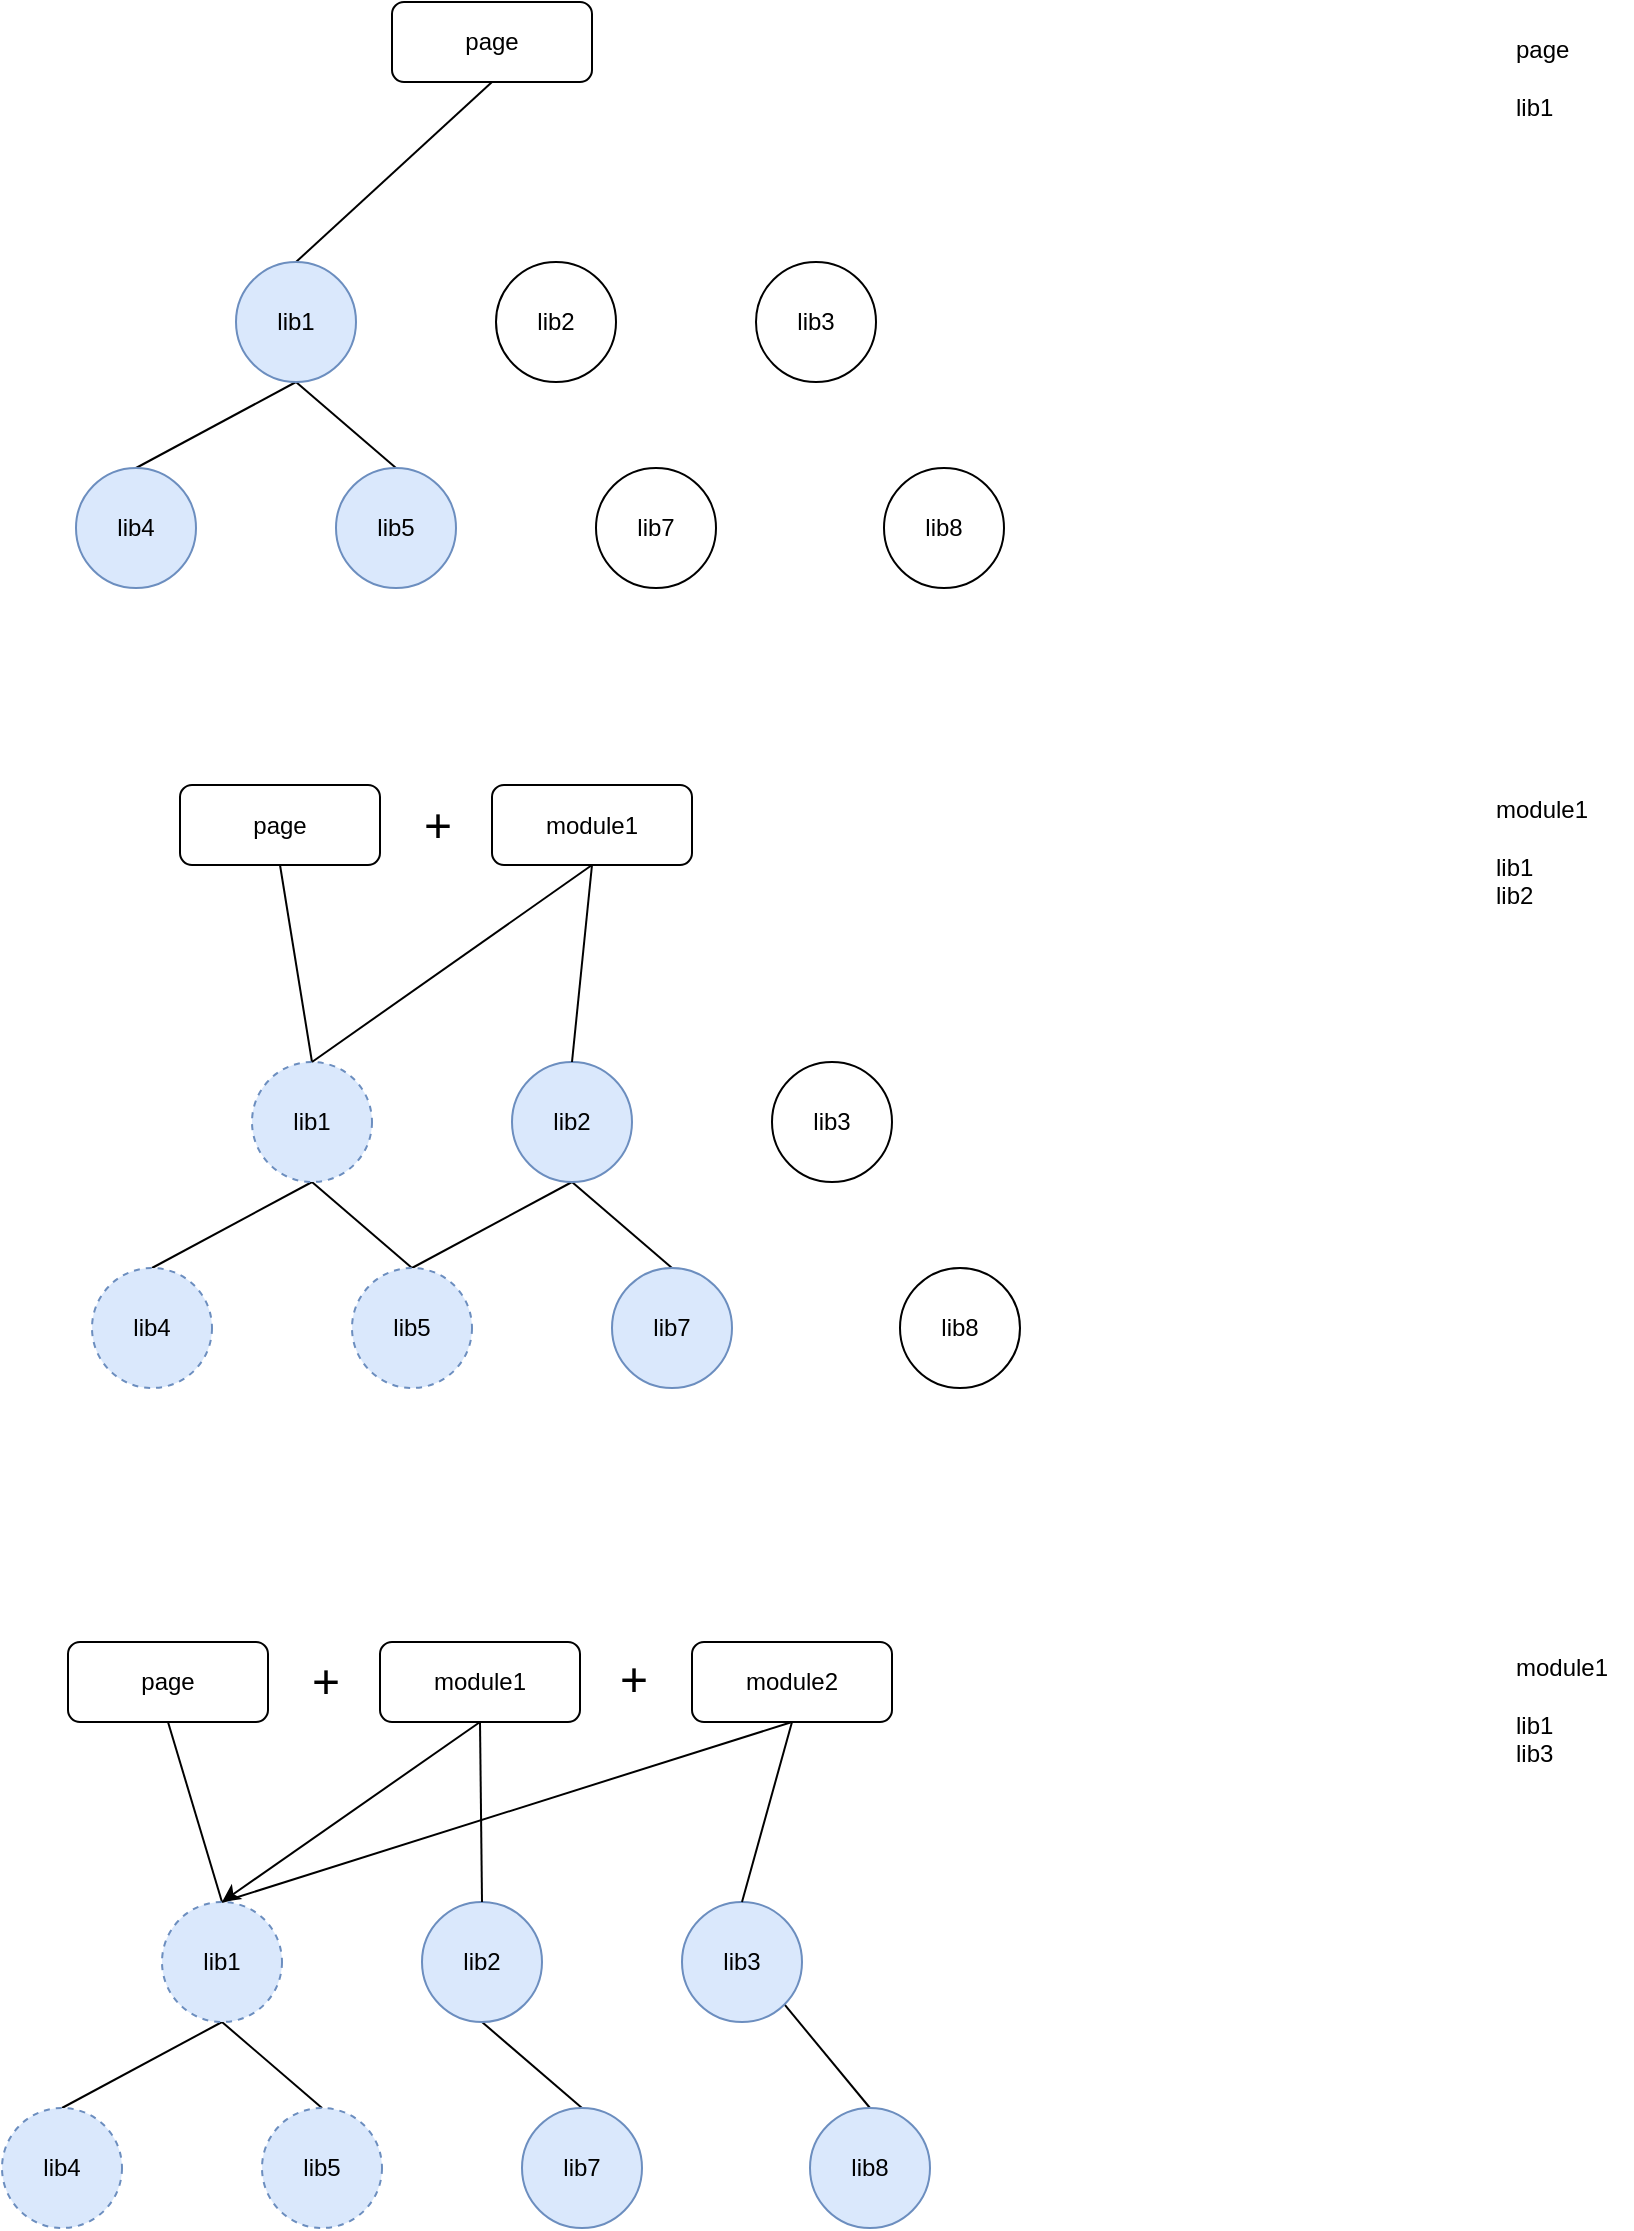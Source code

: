 <mxfile version="12.0.0" type="github" pages="1"><diagram id="V7kjaRonpDHXO3acBs6j" name="Page-1"><mxGraphModel dx="936" dy="751" grid="1" gridSize="10" guides="1" tooltips="1" connect="1" arrows="1" fold="1" page="1" pageScale="1" pageWidth="1169" pageHeight="827" math="0" shadow="0"><root><mxCell id="0"/><mxCell id="1" parent="0"/><mxCell id="Io6uAP2eRbbq206YblSQ-9" style="rounded=0;orthogonalLoop=1;jettySize=auto;html=1;exitX=0.5;exitY=1;exitDx=0;exitDy=0;entryX=0.5;entryY=0;entryDx=0;entryDy=0;endArrow=none;endFill=0;" parent="1" source="Io6uAP2eRbbq206YblSQ-1" target="Io6uAP2eRbbq206YblSQ-2" edge="1"><mxGeometry relative="1" as="geometry"/></mxCell><mxCell id="Io6uAP2eRbbq206YblSQ-1" value="page" style="rounded=1;whiteSpace=wrap;html=1;" parent="1" vertex="1"><mxGeometry x="278" y="120" width="100" height="40" as="geometry"/></mxCell><mxCell id="Io6uAP2eRbbq206YblSQ-24" style="edgeStyle=none;rounded=0;orthogonalLoop=1;jettySize=auto;html=1;exitX=0.5;exitY=1;exitDx=0;exitDy=0;entryX=0.5;entryY=0;entryDx=0;entryDy=0;endArrow=none;endFill=0;" parent="1" source="Io6uAP2eRbbq206YblSQ-2" target="Io6uAP2eRbbq206YblSQ-5" edge="1"><mxGeometry relative="1" as="geometry"/></mxCell><mxCell id="Io6uAP2eRbbq206YblSQ-25" style="edgeStyle=none;rounded=0;orthogonalLoop=1;jettySize=auto;html=1;exitX=0.5;exitY=1;exitDx=0;exitDy=0;entryX=0.5;entryY=0;entryDx=0;entryDy=0;endArrow=none;endFill=0;" parent="1" source="Io6uAP2eRbbq206YblSQ-2" target="Io6uAP2eRbbq206YblSQ-6" edge="1"><mxGeometry relative="1" as="geometry"/></mxCell><mxCell id="Io6uAP2eRbbq206YblSQ-2" value="lib1" style="ellipse;whiteSpace=wrap;html=1;aspect=fixed;fillColor=#dae8fc;strokeColor=#6c8ebf;" parent="1" vertex="1"><mxGeometry x="200" y="250" width="60" height="60" as="geometry"/></mxCell><mxCell id="Io6uAP2eRbbq206YblSQ-3" value="lib2" style="ellipse;whiteSpace=wrap;html=1;aspect=fixed;" parent="1" vertex="1"><mxGeometry x="330" y="250" width="60" height="60" as="geometry"/></mxCell><mxCell id="Io6uAP2eRbbq206YblSQ-4" value="lib3" style="ellipse;whiteSpace=wrap;html=1;aspect=fixed;" parent="1" vertex="1"><mxGeometry x="460" y="250" width="60" height="60" as="geometry"/></mxCell><mxCell id="Io6uAP2eRbbq206YblSQ-5" value="lib4" style="ellipse;whiteSpace=wrap;html=1;aspect=fixed;fillColor=#dae8fc;strokeColor=#6c8ebf;" parent="1" vertex="1"><mxGeometry x="120" y="353" width="60" height="60" as="geometry"/></mxCell><mxCell id="Io6uAP2eRbbq206YblSQ-6" value="lib5" style="ellipse;whiteSpace=wrap;html=1;aspect=fixed;fillColor=#dae8fc;strokeColor=#6c8ebf;" parent="1" vertex="1"><mxGeometry x="250" y="353" width="60" height="60" as="geometry"/></mxCell><mxCell id="Io6uAP2eRbbq206YblSQ-7" value="lib7" style="ellipse;whiteSpace=wrap;html=1;aspect=fixed;" parent="1" vertex="1"><mxGeometry x="380" y="353" width="60" height="60" as="geometry"/></mxCell><mxCell id="Io6uAP2eRbbq206YblSQ-8" value="lib8" style="ellipse;whiteSpace=wrap;html=1;aspect=fixed;" parent="1" vertex="1"><mxGeometry x="524" y="353" width="60" height="60" as="geometry"/></mxCell><mxCell id="Io6uAP2eRbbq206YblSQ-11" style="rounded=0;orthogonalLoop=1;jettySize=auto;html=1;exitX=0.5;exitY=1;exitDx=0;exitDy=0;entryX=0.5;entryY=0;entryDx=0;entryDy=0;endArrow=none;endFill=0;" parent="1" source="Io6uAP2eRbbq206YblSQ-12" target="Io6uAP2eRbbq206YblSQ-13" edge="1"><mxGeometry relative="1" as="geometry"/></mxCell><mxCell id="Io6uAP2eRbbq206YblSQ-12" value="page" style="rounded=1;whiteSpace=wrap;html=1;" parent="1" vertex="1"><mxGeometry x="172" y="511.5" width="100" height="40" as="geometry"/></mxCell><mxCell id="Io6uAP2eRbbq206YblSQ-26" style="edgeStyle=none;rounded=0;orthogonalLoop=1;jettySize=auto;html=1;exitX=0.5;exitY=1;exitDx=0;exitDy=0;entryX=0.5;entryY=0;entryDx=0;entryDy=0;endArrow=none;endFill=0;" parent="1" source="Io6uAP2eRbbq206YblSQ-13" target="Io6uAP2eRbbq206YblSQ-16" edge="1"><mxGeometry relative="1" as="geometry"/></mxCell><mxCell id="Io6uAP2eRbbq206YblSQ-27" style="edgeStyle=none;rounded=0;orthogonalLoop=1;jettySize=auto;html=1;exitX=0.5;exitY=1;exitDx=0;exitDy=0;entryX=0.5;entryY=0;entryDx=0;entryDy=0;endArrow=none;endFill=0;" parent="1" source="Io6uAP2eRbbq206YblSQ-13" target="Io6uAP2eRbbq206YblSQ-17" edge="1"><mxGeometry relative="1" as="geometry"/></mxCell><mxCell id="Io6uAP2eRbbq206YblSQ-13" value="lib1" style="ellipse;whiteSpace=wrap;html=1;aspect=fixed;fillColor=#dae8fc;strokeColor=#6c8ebf;gradientColor=none;dashed=1;" parent="1" vertex="1"><mxGeometry x="208" y="650" width="60" height="60" as="geometry"/></mxCell><mxCell id="Io6uAP2eRbbq206YblSQ-30" style="edgeStyle=none;rounded=0;orthogonalLoop=1;jettySize=auto;html=1;exitX=0.5;exitY=1;exitDx=0;exitDy=0;entryX=0.5;entryY=0;entryDx=0;entryDy=0;endArrow=none;endFill=0;" parent="1" source="Io6uAP2eRbbq206YblSQ-14" target="Io6uAP2eRbbq206YblSQ-18" edge="1"><mxGeometry relative="1" as="geometry"/></mxCell><mxCell id="Io6uAP2eRbbq206YblSQ-51" style="edgeStyle=none;rounded=0;orthogonalLoop=1;jettySize=auto;html=1;exitX=0.5;exitY=1;exitDx=0;exitDy=0;entryX=0.5;entryY=0;entryDx=0;entryDy=0;endArrow=none;endFill=0;" parent="1" source="Io6uAP2eRbbq206YblSQ-14" target="Io6uAP2eRbbq206YblSQ-17" edge="1"><mxGeometry relative="1" as="geometry"/></mxCell><mxCell id="Io6uAP2eRbbq206YblSQ-14" value="lib2" style="ellipse;whiteSpace=wrap;html=1;aspect=fixed;fillColor=#dae8fc;strokeColor=#6c8ebf;" parent="1" vertex="1"><mxGeometry x="338" y="650" width="60" height="60" as="geometry"/></mxCell><mxCell id="Io6uAP2eRbbq206YblSQ-15" value="lib3" style="ellipse;whiteSpace=wrap;html=1;aspect=fixed;" parent="1" vertex="1"><mxGeometry x="468" y="650" width="60" height="60" as="geometry"/></mxCell><mxCell id="Io6uAP2eRbbq206YblSQ-16" value="lib4" style="ellipse;whiteSpace=wrap;html=1;aspect=fixed;fillColor=#dae8fc;strokeColor=#6c8ebf;dashed=1;" parent="1" vertex="1"><mxGeometry x="128" y="753" width="60" height="60" as="geometry"/></mxCell><mxCell id="Io6uAP2eRbbq206YblSQ-17" value="lib5" style="ellipse;whiteSpace=wrap;html=1;aspect=fixed;fillColor=#dae8fc;strokeColor=#6c8ebf;dashed=1;" parent="1" vertex="1"><mxGeometry x="258" y="753" width="60" height="60" as="geometry"/></mxCell><mxCell id="Io6uAP2eRbbq206YblSQ-18" value="lib7" style="ellipse;whiteSpace=wrap;html=1;aspect=fixed;fillColor=#dae8fc;strokeColor=#6c8ebf;" parent="1" vertex="1"><mxGeometry x="388" y="753" width="60" height="60" as="geometry"/></mxCell><mxCell id="Io6uAP2eRbbq206YblSQ-19" value="lib8" style="ellipse;whiteSpace=wrap;html=1;aspect=fixed;" parent="1" vertex="1"><mxGeometry x="532" y="753" width="60" height="60" as="geometry"/></mxCell><mxCell id="Io6uAP2eRbbq206YblSQ-23" style="edgeStyle=none;rounded=0;orthogonalLoop=1;jettySize=auto;html=1;exitX=0.5;exitY=1;exitDx=0;exitDy=0;entryX=0.5;entryY=0;entryDx=0;entryDy=0;endArrow=none;endFill=0;" parent="1" source="Io6uAP2eRbbq206YblSQ-20" target="Io6uAP2eRbbq206YblSQ-14" edge="1"><mxGeometry relative="1" as="geometry"/></mxCell><mxCell id="A_zEUzrOExbZZ5VDqEch-1" style="rounded=0;orthogonalLoop=1;jettySize=auto;html=1;exitX=0.5;exitY=1;exitDx=0;exitDy=0;entryX=0.5;entryY=0;entryDx=0;entryDy=0;endArrow=none;endFill=0;" edge="1" parent="1" source="Io6uAP2eRbbq206YblSQ-20" target="Io6uAP2eRbbq206YblSQ-13"><mxGeometry relative="1" as="geometry"/></mxCell><mxCell id="Io6uAP2eRbbq206YblSQ-20" value="module1" style="rounded=1;whiteSpace=wrap;html=1;" parent="1" vertex="1"><mxGeometry x="328" y="511.5" width="100" height="40" as="geometry"/></mxCell><mxCell id="Io6uAP2eRbbq206YblSQ-21" value="&lt;font style=&quot;font-size: 24px&quot;&gt;+&lt;/font&gt;" style="text;html=1;resizable=0;points=[];autosize=1;align=left;verticalAlign=top;spacingTop=-4;strokeWidth=1;" parent="1" vertex="1"><mxGeometry x="292" y="514.5" width="30" height="37" as="geometry"/></mxCell><mxCell id="Io6uAP2eRbbq206YblSQ-31" style="rounded=0;orthogonalLoop=1;jettySize=auto;html=1;exitX=0.5;exitY=1;exitDx=0;exitDy=0;entryX=0.5;entryY=0;entryDx=0;entryDy=0;endArrow=none;endFill=0;" parent="1" source="Io6uAP2eRbbq206YblSQ-32" target="Io6uAP2eRbbq206YblSQ-35" edge="1"><mxGeometry relative="1" as="geometry"/></mxCell><mxCell id="Io6uAP2eRbbq206YblSQ-32" value="page" style="rounded=1;whiteSpace=wrap;html=1;" parent="1" vertex="1"><mxGeometry x="116" y="940" width="100" height="40" as="geometry"/></mxCell><mxCell id="Io6uAP2eRbbq206YblSQ-33" style="edgeStyle=none;rounded=0;orthogonalLoop=1;jettySize=auto;html=1;exitX=0.5;exitY=1;exitDx=0;exitDy=0;entryX=0.5;entryY=0;entryDx=0;entryDy=0;endArrow=none;endFill=0;" parent="1" source="Io6uAP2eRbbq206YblSQ-35" target="Io6uAP2eRbbq206YblSQ-39" edge="1"><mxGeometry relative="1" as="geometry"/></mxCell><mxCell id="Io6uAP2eRbbq206YblSQ-34" style="edgeStyle=none;rounded=0;orthogonalLoop=1;jettySize=auto;html=1;exitX=0.5;exitY=1;exitDx=0;exitDy=0;entryX=0.5;entryY=0;entryDx=0;entryDy=0;endArrow=none;endFill=0;" parent="1" source="Io6uAP2eRbbq206YblSQ-35" target="Io6uAP2eRbbq206YblSQ-40" edge="1"><mxGeometry relative="1" as="geometry"/></mxCell><mxCell id="Io6uAP2eRbbq206YblSQ-35" value="lib1" style="ellipse;whiteSpace=wrap;html=1;aspect=fixed;fillColor=#dae8fc;strokeColor=#6c8ebf;dashed=1;" parent="1" vertex="1"><mxGeometry x="163" y="1070" width="60" height="60" as="geometry"/></mxCell><mxCell id="Io6uAP2eRbbq206YblSQ-36" style="edgeStyle=none;rounded=0;orthogonalLoop=1;jettySize=auto;html=1;exitX=0.5;exitY=1;exitDx=0;exitDy=0;entryX=0.5;entryY=0;entryDx=0;entryDy=0;endArrow=none;endFill=0;" parent="1" source="Io6uAP2eRbbq206YblSQ-37" target="Io6uAP2eRbbq206YblSQ-41" edge="1"><mxGeometry relative="1" as="geometry"/></mxCell><mxCell id="Io6uAP2eRbbq206YblSQ-37" value="lib2" style="ellipse;whiteSpace=wrap;html=1;aspect=fixed;fillColor=#dae8fc;strokeColor=#6c8ebf;" parent="1" vertex="1"><mxGeometry x="293" y="1070" width="60" height="60" as="geometry"/></mxCell><mxCell id="Io6uAP2eRbbq206YblSQ-49" style="edgeStyle=none;rounded=0;orthogonalLoop=1;jettySize=auto;html=1;exitX=1;exitY=1;exitDx=0;exitDy=0;entryX=0.5;entryY=0;entryDx=0;entryDy=0;endArrow=none;endFill=0;" parent="1" source="Io6uAP2eRbbq206YblSQ-38" target="Io6uAP2eRbbq206YblSQ-42" edge="1"><mxGeometry relative="1" as="geometry"/></mxCell><mxCell id="Io6uAP2eRbbq206YblSQ-38" value="lib3" style="ellipse;whiteSpace=wrap;html=1;aspect=fixed;fillColor=#dae8fc;strokeColor=#6c8ebf;" parent="1" vertex="1"><mxGeometry x="423" y="1070" width="60" height="60" as="geometry"/></mxCell><mxCell id="Io6uAP2eRbbq206YblSQ-39" value="lib4" style="ellipse;whiteSpace=wrap;html=1;aspect=fixed;fillColor=#dae8fc;strokeColor=#6c8ebf;dashed=1;" parent="1" vertex="1"><mxGeometry x="83" y="1173" width="60" height="60" as="geometry"/></mxCell><mxCell id="Io6uAP2eRbbq206YblSQ-40" value="lib5" style="ellipse;whiteSpace=wrap;html=1;aspect=fixed;fillColor=#dae8fc;strokeColor=#6c8ebf;dashed=1;" parent="1" vertex="1"><mxGeometry x="213" y="1173" width="60" height="60" as="geometry"/></mxCell><mxCell id="Io6uAP2eRbbq206YblSQ-41" value="lib7" style="ellipse;whiteSpace=wrap;html=1;aspect=fixed;fillColor=#dae8fc;strokeColor=#6c8ebf;" parent="1" vertex="1"><mxGeometry x="343" y="1173" width="60" height="60" as="geometry"/></mxCell><mxCell id="Io6uAP2eRbbq206YblSQ-42" value="lib8" style="ellipse;whiteSpace=wrap;html=1;aspect=fixed;fillColor=#dae8fc;strokeColor=#6c8ebf;" parent="1" vertex="1"><mxGeometry x="487" y="1173" width="60" height="60" as="geometry"/></mxCell><mxCell id="Io6uAP2eRbbq206YblSQ-43" style="edgeStyle=none;rounded=0;orthogonalLoop=1;jettySize=auto;html=1;exitX=0.5;exitY=1;exitDx=0;exitDy=0;entryX=0.5;entryY=0;entryDx=0;entryDy=0;endArrow=none;endFill=0;" parent="1" source="Io6uAP2eRbbq206YblSQ-44" target="Io6uAP2eRbbq206YblSQ-37" edge="1"><mxGeometry relative="1" as="geometry"/></mxCell><mxCell id="A_zEUzrOExbZZ5VDqEch-2" style="edgeStyle=none;rounded=0;orthogonalLoop=1;jettySize=auto;html=1;exitX=0.5;exitY=1;exitDx=0;exitDy=0;entryX=0.5;entryY=0;entryDx=0;entryDy=0;" edge="1" parent="1" source="Io6uAP2eRbbq206YblSQ-44" target="Io6uAP2eRbbq206YblSQ-35"><mxGeometry relative="1" as="geometry"/></mxCell><mxCell id="Io6uAP2eRbbq206YblSQ-44" value="module1" style="rounded=1;whiteSpace=wrap;html=1;" parent="1" vertex="1"><mxGeometry x="272" y="940" width="100" height="40" as="geometry"/></mxCell><mxCell id="Io6uAP2eRbbq206YblSQ-45" value="&lt;font style=&quot;font-size: 24px&quot;&gt;+&lt;/font&gt;" style="text;html=1;resizable=0;points=[];autosize=1;align=left;verticalAlign=top;spacingTop=-4;strokeWidth=1;" parent="1" vertex="1"><mxGeometry x="236" y="943" width="30" height="37" as="geometry"/></mxCell><mxCell id="Io6uAP2eRbbq206YblSQ-48" style="edgeStyle=none;rounded=0;orthogonalLoop=1;jettySize=auto;html=1;exitX=0.5;exitY=1;exitDx=0;exitDy=0;entryX=0.5;entryY=0;entryDx=0;entryDy=0;endArrow=none;endFill=0;" parent="1" source="Io6uAP2eRbbq206YblSQ-46" target="Io6uAP2eRbbq206YblSQ-38" edge="1"><mxGeometry relative="1" as="geometry"/></mxCell><mxCell id="A_zEUzrOExbZZ5VDqEch-3" style="edgeStyle=none;rounded=0;orthogonalLoop=1;jettySize=auto;html=1;exitX=0.5;exitY=1;exitDx=0;exitDy=0;entryX=0.5;entryY=0;entryDx=0;entryDy=0;endArrow=none;endFill=0;" edge="1" parent="1" source="Io6uAP2eRbbq206YblSQ-46" target="Io6uAP2eRbbq206YblSQ-35"><mxGeometry relative="1" as="geometry"/></mxCell><mxCell id="Io6uAP2eRbbq206YblSQ-46" value="module2" style="rounded=1;whiteSpace=wrap;html=1;" parent="1" vertex="1"><mxGeometry x="428" y="940" width="100" height="40" as="geometry"/></mxCell><mxCell id="Io6uAP2eRbbq206YblSQ-47" value="&lt;font style=&quot;font-size: 24px&quot;&gt;+&lt;/font&gt;" style="text;html=1;resizable=0;points=[];autosize=1;align=left;verticalAlign=top;spacingTop=-4;strokeWidth=1;" parent="1" vertex="1"><mxGeometry x="390" y="941.5" width="30" height="37" as="geometry"/></mxCell><mxCell id="Io6uAP2eRbbq206YblSQ-50" value="module1&lt;br&gt;&lt;br&gt;lib1&lt;br&gt;lib2" style="text;html=1;resizable=0;points=[];autosize=1;align=left;verticalAlign=top;spacingTop=-4;" parent="1" vertex="1"><mxGeometry x="828" y="514" width="60" height="60" as="geometry"/></mxCell><mxCell id="Io6uAP2eRbbq206YblSQ-52" value="module1&lt;br&gt;&lt;br&gt;lib1&lt;br&gt;lib3" style="text;html=1;resizable=0;points=[];autosize=1;align=left;verticalAlign=top;spacingTop=-4;" parent="1" vertex="1"><mxGeometry x="838" y="943" width="60" height="60" as="geometry"/></mxCell><mxCell id="Io6uAP2eRbbq206YblSQ-53" value="page&lt;br&gt;&lt;br&gt;lib1" style="text;html=1;resizable=0;points=[];autosize=1;align=left;verticalAlign=top;spacingTop=-4;" parent="1" vertex="1"><mxGeometry x="838" y="134" width="40" height="40" as="geometry"/></mxCell></root></mxGraphModel></diagram></mxfile>